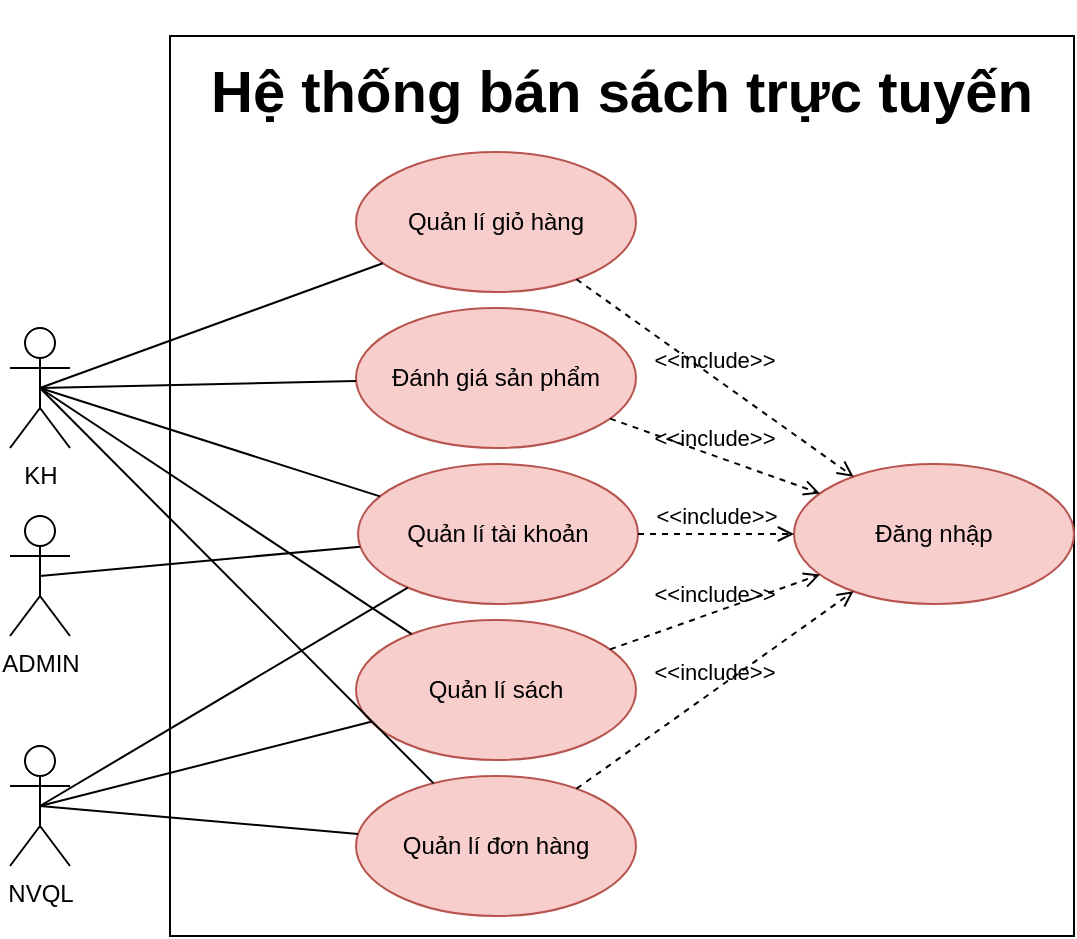 <mxfile version="24.0.5" type="github" pages="9">
  <diagram id="T3AG9Gq-OQvNrAsNlIJI" name="General use-case">
    <mxGraphModel grid="1" page="1" gridSize="10" guides="1" tooltips="1" connect="1" arrows="1" fold="1" pageScale="1" pageWidth="827" pageHeight="1169" math="0" shadow="0">
      <root>
        <mxCell id="0" />
        <mxCell id="1" parent="0" />
        <mxCell id="JvKZOloK4EmOi9SF0FHK-1" value="&lt;p style=&quot;line-height: 120%; font-size: 29px;&quot;&gt;Hệ thống bán sách trực tuyến&lt;/p&gt;" style="shape=rect;html=1;verticalAlign=top;fontStyle=1;whiteSpace=wrap;align=center;spacingTop=-25;" parent="1" vertex="1">
          <mxGeometry x="250" y="200" width="452" height="450" as="geometry" />
        </mxCell>
        <mxCell id="JvKZOloK4EmOi9SF0FHK-2" value="KH" style="shape=umlActor;html=1;verticalLabelPosition=bottom;verticalAlign=top;align=center;" parent="1" vertex="1">
          <mxGeometry x="170" y="346" width="30" height="60" as="geometry" />
        </mxCell>
        <mxCell id="JvKZOloK4EmOi9SF0FHK-5" value="Quản lí tài khoản" style="ellipse;whiteSpace=wrap;html=1;fillColor=#f8cecc;strokeColor=#b85450;" parent="1" vertex="1">
          <mxGeometry x="344" y="414" width="140" height="70" as="geometry" />
        </mxCell>
        <mxCell id="JvKZOloK4EmOi9SF0FHK-14" value="" style="edgeStyle=none;html=1;endArrow=none;verticalAlign=bottom;rounded=0;exitX=0.5;exitY=0.5;exitDx=0;exitDy=0;exitPerimeter=0;" parent="1" source="JvKZOloK4EmOi9SF0FHK-2" target="JvKZOloK4EmOi9SF0FHK-5" edge="1">
          <mxGeometry width="160" relative="1" as="geometry">
            <mxPoint x="-113" y="260" as="sourcePoint" />
            <mxPoint x="182" y="205" as="targetPoint" />
          </mxGeometry>
        </mxCell>
        <mxCell id="JvKZOloK4EmOi9SF0FHK-19" value="Quản lí giỏ hàng" style="ellipse;whiteSpace=wrap;html=1;fillColor=#f8cecc;strokeColor=#b85450;" parent="1" vertex="1">
          <mxGeometry x="343" y="258" width="140" height="70" as="geometry" />
        </mxCell>
        <mxCell id="JvKZOloK4EmOi9SF0FHK-23" value="" style="edgeStyle=none;html=1;endArrow=none;verticalAlign=bottom;rounded=0;exitX=0.5;exitY=0.5;exitDx=0;exitDy=0;exitPerimeter=0;" parent="1" source="JvKZOloK4EmOi9SF0FHK-2" target="JvKZOloK4EmOi9SF0FHK-19" edge="1">
          <mxGeometry width="160" relative="1" as="geometry">
            <mxPoint x="222" y="530" as="sourcePoint" />
            <mxPoint x="382" y="530" as="targetPoint" />
          </mxGeometry>
        </mxCell>
        <mxCell id="JvKZOloK4EmOi9SF0FHK-25" value="NVQL" style="shape=umlActor;html=1;verticalLabelPosition=bottom;verticalAlign=top;align=center;" parent="1" vertex="1">
          <mxGeometry x="170" y="555" width="30" height="60" as="geometry" />
        </mxCell>
        <mxCell id="JvKZOloK4EmOi9SF0FHK-28" value="Quản lí sách" style="ellipse;whiteSpace=wrap;html=1;fillColor=#f8cecc;strokeColor=#b85450;" parent="1" vertex="1">
          <mxGeometry x="343" y="492" width="140" height="70" as="geometry" />
        </mxCell>
        <mxCell id="JvKZOloK4EmOi9SF0FHK-29" value="Quản lí đơn hàng" style="ellipse;whiteSpace=wrap;html=1;fillColor=#f8cecc;strokeColor=#b85450;" parent="1" vertex="1">
          <mxGeometry x="343" y="570" width="140" height="70" as="geometry" />
        </mxCell>
        <mxCell id="JvKZOloK4EmOi9SF0FHK-30" value="" style="edgeStyle=none;html=1;endArrow=none;verticalAlign=bottom;rounded=0;entryX=0.5;entryY=0.5;entryDx=0;entryDy=0;entryPerimeter=0;" parent="1" source="JvKZOloK4EmOi9SF0FHK-5" target="JvKZOloK4EmOi9SF0FHK-25" edge="1">
          <mxGeometry width="160" relative="1" as="geometry">
            <mxPoint x="482" y="360" as="sourcePoint" />
            <mxPoint x="642" y="360" as="targetPoint" />
          </mxGeometry>
        </mxCell>
        <mxCell id="JvKZOloK4EmOi9SF0FHK-63" value="" style="edgeStyle=none;html=1;endArrow=none;verticalAlign=bottom;rounded=0;entryX=0.5;entryY=0.5;entryDx=0;entryDy=0;entryPerimeter=0;" parent="1" source="JvKZOloK4EmOi9SF0FHK-28" target="JvKZOloK4EmOi9SF0FHK-25" edge="1">
          <mxGeometry width="160" relative="1" as="geometry">
            <mxPoint x="702" y="375" as="sourcePoint" />
            <mxPoint x="1027" y="490" as="targetPoint" />
          </mxGeometry>
        </mxCell>
        <mxCell id="JvKZOloK4EmOi9SF0FHK-64" value="" style="edgeStyle=none;html=1;endArrow=none;verticalAlign=bottom;rounded=0;entryX=0.5;entryY=0.5;entryDx=0;entryDy=0;entryPerimeter=0;" parent="1" source="JvKZOloK4EmOi9SF0FHK-29" target="JvKZOloK4EmOi9SF0FHK-25" edge="1">
          <mxGeometry width="160" relative="1" as="geometry">
            <mxPoint x="642" y="565" as="sourcePoint" />
            <mxPoint x="1027" y="490" as="targetPoint" />
          </mxGeometry>
        </mxCell>
        <mxCell id="JvKZOloK4EmOi9SF0FHK-76" value="ADMIN" style="shape=umlActor;html=1;verticalLabelPosition=bottom;verticalAlign=top;align=center;" parent="1" vertex="1">
          <mxGeometry x="170" y="440" width="30" height="60" as="geometry" />
        </mxCell>
        <mxCell id="sQnbWENPOJhFLqvuRIrK-1" value="" style="edgeStyle=none;html=1;endArrow=none;verticalAlign=bottom;rounded=0;exitX=0.5;exitY=0.5;exitDx=0;exitDy=0;exitPerimeter=0;" parent="1" source="JvKZOloK4EmOi9SF0FHK-76" target="JvKZOloK4EmOi9SF0FHK-5" edge="1">
          <mxGeometry width="160" relative="1" as="geometry">
            <mxPoint x="77" y="313" as="sourcePoint" />
            <mxPoint x="362" y="386" as="targetPoint" />
          </mxGeometry>
        </mxCell>
        <mxCell id="33EpsyFU4kMMq8XoWok7-3" value="Đánh giá sản phẩm" style="ellipse;whiteSpace=wrap;html=1;fillColor=#f8cecc;strokeColor=#b85450;" parent="1" vertex="1">
          <mxGeometry x="343" y="336" width="140" height="70" as="geometry" />
        </mxCell>
        <mxCell id="33EpsyFU4kMMq8XoWok7-4" value="" style="edgeStyle=none;html=1;endArrow=none;verticalAlign=bottom;rounded=0;exitX=0.5;exitY=0.5;exitDx=0;exitDy=0;exitPerimeter=0;" parent="1" source="JvKZOloK4EmOi9SF0FHK-2" target="33EpsyFU4kMMq8XoWok7-3" edge="1">
          <mxGeometry width="160" relative="1" as="geometry">
            <mxPoint x="350" y="280" as="sourcePoint" />
            <mxPoint x="510" y="280" as="targetPoint" />
          </mxGeometry>
        </mxCell>
        <mxCell id="uUzngN6-mIr60kKa0Cbr-4" value="" style="edgeStyle=none;html=1;endArrow=none;verticalAlign=bottom;rounded=0;exitX=0.5;exitY=0.5;exitDx=0;exitDy=0;exitPerimeter=0;" edge="1" parent="1" source="JvKZOloK4EmOi9SF0FHK-2" target="JvKZOloK4EmOi9SF0FHK-28">
          <mxGeometry width="160" relative="1" as="geometry">
            <mxPoint x="200" y="480" as="sourcePoint" />
            <mxPoint x="360" y="480" as="targetPoint" />
          </mxGeometry>
        </mxCell>
        <mxCell id="uUzngN6-mIr60kKa0Cbr-5" value="" style="edgeStyle=none;html=1;endArrow=none;verticalAlign=bottom;rounded=0;exitX=0.5;exitY=0.5;exitDx=0;exitDy=0;exitPerimeter=0;" edge="1" parent="1" source="JvKZOloK4EmOi9SF0FHK-2" target="JvKZOloK4EmOi9SF0FHK-29">
          <mxGeometry width="160" relative="1" as="geometry">
            <mxPoint x="200" y="480" as="sourcePoint" />
            <mxPoint x="360" y="480" as="targetPoint" />
          </mxGeometry>
        </mxCell>
        <mxCell id="X1h5e-NKbhy5t0GfAFSq-2" value="Đăng nhập" style="ellipse;whiteSpace=wrap;html=1;fillColor=#f8cecc;strokeColor=#b85450;" vertex="1" parent="1">
          <mxGeometry x="562" y="414" width="140" height="70" as="geometry" />
        </mxCell>
        <mxCell id="X1h5e-NKbhy5t0GfAFSq-3" value="&amp;lt;&amp;lt;include&amp;gt;&amp;gt;" style="edgeStyle=none;html=1;endArrow=open;verticalAlign=bottom;dashed=1;labelBackgroundColor=none;rounded=0;" edge="1" parent="1" source="JvKZOloK4EmOi9SF0FHK-5" target="X1h5e-NKbhy5t0GfAFSq-2">
          <mxGeometry width="160" relative="1" as="geometry">
            <mxPoint x="200" y="570" as="sourcePoint" />
            <mxPoint x="360" y="570" as="targetPoint" />
          </mxGeometry>
        </mxCell>
        <mxCell id="X1h5e-NKbhy5t0GfAFSq-4" value="&amp;lt;&amp;lt;include&amp;gt;&amp;gt;" style="edgeStyle=none;html=1;endArrow=open;verticalAlign=bottom;dashed=1;labelBackgroundColor=none;rounded=0;" edge="1" parent="1" source="JvKZOloK4EmOi9SF0FHK-28" target="X1h5e-NKbhy5t0GfAFSq-2">
          <mxGeometry width="160" relative="1" as="geometry">
            <mxPoint x="457" y="490" as="sourcePoint" />
            <mxPoint x="557" y="584" as="targetPoint" />
          </mxGeometry>
        </mxCell>
        <mxCell id="X1h5e-NKbhy5t0GfAFSq-5" value="&amp;lt;&amp;lt;include&amp;gt;&amp;gt;" style="edgeStyle=none;html=1;endArrow=open;verticalAlign=bottom;dashed=1;labelBackgroundColor=none;rounded=0;" edge="1" parent="1" source="JvKZOloK4EmOi9SF0FHK-29" target="X1h5e-NKbhy5t0GfAFSq-2">
          <mxGeometry width="160" relative="1" as="geometry">
            <mxPoint x="475" y="561" as="sourcePoint" />
            <mxPoint x="539" y="591" as="targetPoint" />
          </mxGeometry>
        </mxCell>
        <mxCell id="X1h5e-NKbhy5t0GfAFSq-6" value="&amp;lt;&amp;lt;include&amp;gt;&amp;gt;" style="edgeStyle=none;html=1;endArrow=open;verticalAlign=bottom;dashed=1;labelBackgroundColor=none;rounded=0;" edge="1" parent="1" source="33EpsyFU4kMMq8XoWok7-3" target="X1h5e-NKbhy5t0GfAFSq-2">
          <mxGeometry width="160" relative="1" as="geometry">
            <mxPoint x="493" y="615" as="sourcePoint" />
            <mxPoint x="520" y="615" as="targetPoint" />
          </mxGeometry>
        </mxCell>
        <mxCell id="X1h5e-NKbhy5t0GfAFSq-7" value="&amp;lt;&amp;lt;include&amp;gt;&amp;gt;" style="edgeStyle=none;html=1;endArrow=open;verticalAlign=bottom;dashed=1;labelBackgroundColor=none;rounded=0;" edge="1" parent="1" source="JvKZOloK4EmOi9SF0FHK-19" target="X1h5e-NKbhy5t0GfAFSq-2">
          <mxGeometry width="160" relative="1" as="geometry">
            <mxPoint x="446" y="414" as="sourcePoint" />
            <mxPoint x="567" y="582" as="targetPoint" />
          </mxGeometry>
        </mxCell>
      </root>
    </mxGraphModel>
  </diagram>
  <diagram id="E4f3UYhAJX9ZAdOuJxpk" name="1.PR Đăng nhập">
    <mxGraphModel dx="954" dy="468" grid="1" gridSize="10" guides="1" tooltips="1" connect="1" arrows="1" fold="1" page="1" pageScale="1" pageWidth="827" pageHeight="1169" math="0" shadow="0">
      <root>
        <mxCell id="0" />
        <mxCell id="1" parent="0" />
        <mxCell id="seLtyUb52pO5nQqdReKk-1" value="&lt;p style=&quot;line-height: 120%; font-size: 29px;&quot;&gt;Đăng nhập&lt;/p&gt;" style="shape=rect;html=1;verticalAlign=top;fontStyle=1;whiteSpace=wrap;align=center;" parent="1" vertex="1">
          <mxGeometry x="250" y="50" width="510" height="340" as="geometry" />
        </mxCell>
        <mxCell id="seLtyUb52pO5nQqdReKk-2" value="KH" style="shape=umlActor;html=1;verticalLabelPosition=bottom;verticalAlign=top;align=center;" parent="1" vertex="1">
          <mxGeometry x="130" y="136" width="30" height="60" as="geometry" />
        </mxCell>
        <mxCell id="seLtyUb52pO5nQqdReKk-3" value="NVQL" style="shape=umlActor;html=1;verticalLabelPosition=bottom;verticalAlign=top;align=center;" parent="1" vertex="1">
          <mxGeometry x="130" y="220" width="30" height="50" as="geometry" />
        </mxCell>
        <mxCell id="seLtyUb52pO5nQqdReKk-5" value="ADMIN" style="shape=umlActor;html=1;verticalLabelPosition=bottom;verticalAlign=top;align=center;" parent="1" vertex="1">
          <mxGeometry x="130" y="300" width="30" height="60" as="geometry" />
        </mxCell>
        <mxCell id="seLtyUb52pO5nQqdReKk-15" value="Reset mật khẩu" style="ellipse;whiteSpace=wrap;html=1;" parent="1" vertex="1">
          <mxGeometry x="590" y="230" width="140" height="70" as="geometry" />
        </mxCell>
        <mxCell id="seLtyUb52pO5nQqdReKk-20" value="" style="edgeStyle=none;html=1;endArrow=none;verticalAlign=bottom;rounded=0;exitX=0.5;exitY=0.5;exitDx=0;exitDy=0;exitPerimeter=0;" parent="1" source="seLtyUb52pO5nQqdReKk-2" target="_ryHOnnW2LSXZOuKVRgd-2" edge="1">
          <mxGeometry width="160" relative="1" as="geometry">
            <mxPoint x="330" y="260" as="sourcePoint" />
            <mxPoint x="280" y="218.63" as="targetPoint" />
          </mxGeometry>
        </mxCell>
        <mxCell id="seLtyUb52pO5nQqdReKk-21" value="" style="edgeStyle=none;html=1;endArrow=none;verticalAlign=bottom;rounded=0;exitX=0.5;exitY=0.5;exitDx=0;exitDy=0;exitPerimeter=0;" parent="1" source="seLtyUb52pO5nQqdReKk-3" target="_ryHOnnW2LSXZOuKVRgd-2" edge="1">
          <mxGeometry width="160" relative="1" as="geometry">
            <mxPoint x="100" y="166" as="sourcePoint" />
            <mxPoint x="280" y="246.481" as="targetPoint" />
          </mxGeometry>
        </mxCell>
        <mxCell id="seLtyUb52pO5nQqdReKk-22" value="" style="edgeStyle=none;html=1;endArrow=none;verticalAlign=bottom;rounded=0;exitX=0.5;exitY=0.5;exitDx=0;exitDy=0;exitPerimeter=0;" parent="1" source="seLtyUb52pO5nQqdReKk-5" target="_ryHOnnW2LSXZOuKVRgd-2" edge="1">
          <mxGeometry width="160" relative="1" as="geometry">
            <mxPoint x="100" y="260" as="sourcePoint" />
            <mxPoint x="280" y="273.148" as="targetPoint" />
          </mxGeometry>
        </mxCell>
        <mxCell id="_ryHOnnW2LSXZOuKVRgd-2" value="Đăng nhập" style="ellipse;whiteSpace=wrap;html=1;fillColor=#f8cecc;strokeColor=#b85450;" parent="1" vertex="1">
          <mxGeometry x="274" y="230" width="140" height="70" as="geometry" />
        </mxCell>
        <mxCell id="_ryHOnnW2LSXZOuKVRgd-3" value="Condition: {Người dùng quên mật khẩu}&#xa;extension point: Quên mật khẩu" style="shape=note;size=15;spacingLeft=5;align=left;whiteSpace=wrap;" parent="1" vertex="1">
          <mxGeometry x="500" y="146" width="240" height="40" as="geometry" />
        </mxCell>
        <mxCell id="_ryHOnnW2LSXZOuKVRgd-4" value="&amp;lt;&amp;lt;extend&amp;gt;&amp;gt;" style="align=right;html=1;verticalAlign=bottom;rounded=0;labelBackgroundColor=none;endArrow=open;endSize=12;dashed=1;" parent="1" source="seLtyUb52pO5nQqdReKk-15" target="_ryHOnnW2LSXZOuKVRgd-2" edge="1">
          <mxGeometry relative="1" as="geometry">
            <mxPoint x="290" y="300" as="targetPoint" />
            <mxPoint x="450" y="300" as="sourcePoint" />
          </mxGeometry>
        </mxCell>
        <mxCell id="_ryHOnnW2LSXZOuKVRgd-5" value="" style="edgeStyle=none;html=1;endArrow=none;rounded=0;labelBackgroundColor=none;dashed=1;" parent="1" source="_ryHOnnW2LSXZOuKVRgd-3" edge="1">
          <mxGeometry relative="1" as="geometry">
            <mxPoint x="542" y="263" as="targetPoint" />
          </mxGeometry>
        </mxCell>
      </root>
    </mxGraphModel>
  </diagram>
  <diagram id="h14ySMBIpZ8P7FUBDOcr" name="2.PR Quản lý giỏ hàng">
    <mxGraphModel grid="1" page="1" gridSize="10" guides="1" tooltips="1" connect="1" arrows="1" fold="1" pageScale="1" pageWidth="827" pageHeight="1169" math="0" shadow="0">
      <root>
        <mxCell id="0" />
        <mxCell id="1" parent="0" />
        <mxCell id="S4_g3_fuYbVfLB-i2p0f-1" value="&lt;p style=&quot;line-height: 120%; font-size: 29px;&quot;&gt;Quản lí giỏ hàng&lt;/p&gt;" style="shape=rect;html=1;verticalAlign=top;fontStyle=1;whiteSpace=wrap;align=center;spacingTop=-28;" parent="1" vertex="1">
          <mxGeometry x="260" y="730" width="476" height="370" as="geometry" />
        </mxCell>
        <mxCell id="S4_g3_fuYbVfLB-i2p0f-2" value="KH" style="shape=umlActor;html=1;verticalLabelPosition=bottom;verticalAlign=top;align=center;" parent="1" vertex="1">
          <mxGeometry x="160" y="900" width="30" height="60" as="geometry" />
        </mxCell>
        <mxCell id="TEpoZ4H86gnOeeVFCiMP-1" value="Xem giỏ hàng" style="ellipse;whiteSpace=wrap;html=1;" parent="1" vertex="1">
          <mxGeometry x="350" y="895" width="140" height="70" as="geometry" />
        </mxCell>
        <mxCell id="TEpoZ4H86gnOeeVFCiMP-3" value="Đặt mua" style="ellipse;whiteSpace=wrap;html=1;" parent="1" vertex="1">
          <mxGeometry x="350" y="1020" width="140" height="70" as="geometry" />
        </mxCell>
        <mxCell id="TEpoZ4H86gnOeeVFCiMP-4" value="&amp;lt;&amp;lt;extend&amp;gt;&amp;gt;" style="edgeStyle=none;html=1;startArrow=open;endArrow=none;startSize=12;verticalAlign=bottom;dashed=1;labelBackgroundColor=none;rounded=0;" parent="1" source="TEpoZ4H86gnOeeVFCiMP-1" target="TEpoZ4H86gnOeeVFCiMP-3" edge="1">
          <mxGeometry width="160" relative="1" as="geometry">
            <mxPoint x="169" y="930" as="sourcePoint" />
            <mxPoint x="329" y="930" as="targetPoint" />
          </mxGeometry>
        </mxCell>
        <mxCell id="BNyHGiPJPNR4dE3FvTIm-1" value="Xóa/ Thêm sách vào giỏ hàng" style="ellipse;whiteSpace=wrap;html=1;" parent="1" vertex="1">
          <mxGeometry x="350" y="800" width="140" height="70" as="geometry" />
        </mxCell>
        <mxCell id="BNyHGiPJPNR4dE3FvTIm-3" value="" style="edgeStyle=none;html=1;endArrow=none;verticalAlign=bottom;rounded=0;exitX=0.5;exitY=0.5;exitDx=0;exitDy=0;exitPerimeter=0;" parent="1" source="S4_g3_fuYbVfLB-i2p0f-2" target="TEpoZ4H86gnOeeVFCiMP-1" edge="1">
          <mxGeometry width="160" relative="1" as="geometry">
            <mxPoint x="190" y="730" as="sourcePoint" />
            <mxPoint x="110" y="860" as="targetPoint" />
          </mxGeometry>
        </mxCell>
        <mxCell id="jRnhGWe1ZtIxX1iVrn2p-1" value="" style="edgeStyle=none;html=1;endArrow=none;verticalAlign=bottom;rounded=0;exitX=0.5;exitY=0.5;exitDx=0;exitDy=0;exitPerimeter=0;" edge="1" parent="1" source="S4_g3_fuYbVfLB-i2p0f-2" target="BNyHGiPJPNR4dE3FvTIm-1">
          <mxGeometry width="160" relative="1" as="geometry">
            <mxPoint x="330" y="820" as="sourcePoint" />
            <mxPoint x="430" y="840" as="targetPoint" />
          </mxGeometry>
        </mxCell>
      </root>
    </mxGraphModel>
  </diagram>
  <diagram id="nya3glI3eG39C7vfRIj3" name="3.Quản lí tài khoản">
    <mxGraphModel grid="1" page="1" gridSize="10" guides="1" tooltips="1" connect="1" arrows="1" fold="1" pageScale="1" pageWidth="827" pageHeight="1169" math="0" shadow="0">
      <root>
        <mxCell id="0" />
        <mxCell id="1" parent="0" />
        <mxCell id="Z1TTJWBlDeIg8dNZD0U3-1" value="&lt;p style=&quot;line-height: 120%; font-size: 29px;&quot;&gt;Quản lí tài khoản&lt;/p&gt;" style="shape=rect;html=1;verticalAlign=top;fontStyle=1;whiteSpace=wrap;align=center;spacingTop=-20;" parent="1" vertex="1">
          <mxGeometry x="160" y="49" width="430" height="580" as="geometry" />
        </mxCell>
        <mxCell id="Z1TTJWBlDeIg8dNZD0U3-2" value="KH" style="shape=umlActor;html=1;verticalLabelPosition=bottom;verticalAlign=top;align=center;" parent="1" vertex="1">
          <mxGeometry x="85" y="115" width="30" height="60" as="geometry" />
        </mxCell>
        <mxCell id="Z1TTJWBlDeIg8dNZD0U3-5" value="Cập nhật thông tin cá nhân" style="ellipse;whiteSpace=wrap;html=1;" parent="1" vertex="1">
          <mxGeometry x="304" y="282" width="140" height="70" as="geometry" />
        </mxCell>
        <mxCell id="Z1TTJWBlDeIg8dNZD0U3-9" value="NVQL" style="shape=umlActor;html=1;verticalLabelPosition=bottom;verticalAlign=top;align=center;" parent="1" vertex="1">
          <mxGeometry x="630" y="287" width="30" height="60" as="geometry" />
        </mxCell>
        <mxCell id="EpYbXIrP79f_heJija39-1" value="ADMIN" style="shape=umlActor;html=1;verticalLabelPosition=bottom;verticalAlign=top;align=center;" parent="1" vertex="1">
          <mxGeometry x="85" y="373" width="30" height="60" as="geometry" />
        </mxCell>
        <mxCell id="LKhXzZUF2jTmWH8zSPPv-3" value="Thống&lt;br/&gt;kê tài khoản của tất cả user" style="ellipse;whiteSpace=wrap;html=1;" vertex="1" parent="1">
          <mxGeometry x="304" y="454" width="140" height="70" as="geometry" />
        </mxCell>
        <mxCell id="sKqIk2zLnGV0IwQfoTPa-1" value="&lt;span style=&quot;font-size: 14.667px;&quot;&gt;Quản lí tài khoản KH&lt;/span&gt;" style="ellipse;whiteSpace=wrap;html=1;" vertex="1" parent="1">
          <mxGeometry x="304" y="368" width="140" height="70" as="geometry" />
        </mxCell>
        <mxCell id="sKqIk2zLnGV0IwQfoTPa-3" value="" style="edgeStyle=none;html=1;endArrow=none;verticalAlign=bottom;rounded=0;exitX=0.5;exitY=0.5;exitDx=0;exitDy=0;exitPerimeter=0;" edge="1" parent="1" source="Z1TTJWBlDeIg8dNZD0U3-2" target="Z1TTJWBlDeIg8dNZD0U3-4">
          <mxGeometry width="160" relative="1" as="geometry">
            <mxPoint x="-60" y="270" as="sourcePoint" />
            <mxPoint x="100" y="270" as="targetPoint" />
          </mxGeometry>
        </mxCell>
        <mxCell id="sKqIk2zLnGV0IwQfoTPa-4" value="" style="edgeStyle=none;html=1;endArrow=none;verticalAlign=bottom;rounded=0;exitX=0.5;exitY=0.5;exitDx=0;exitDy=0;exitPerimeter=0;" edge="1" parent="1" source="Z1TTJWBlDeIg8dNZD0U3-9" target="Z1TTJWBlDeIg8dNZD0U3-4">
          <mxGeometry width="160" relative="1" as="geometry">
            <mxPoint x="-60" y="270" as="sourcePoint" />
            <mxPoint x="100" y="270" as="targetPoint" />
          </mxGeometry>
        </mxCell>
        <mxCell id="sKqIk2zLnGV0IwQfoTPa-5" value="" style="edgeStyle=none;html=1;endArrow=none;verticalAlign=bottom;rounded=0;exitX=0.5;exitY=0.5;exitDx=0;exitDy=0;exitPerimeter=0;" edge="1" parent="1" source="EpYbXIrP79f_heJija39-1" target="Z1TTJWBlDeIg8dNZD0U3-4">
          <mxGeometry width="160" relative="1" as="geometry">
            <mxPoint x="-60" y="270" as="sourcePoint" />
            <mxPoint x="100" y="270" as="targetPoint" />
          </mxGeometry>
        </mxCell>
        <mxCell id="sKqIk2zLnGV0IwQfoTPa-6" value="" style="edgeStyle=none;html=1;endArrow=none;verticalAlign=bottom;rounded=0;exitX=0.5;exitY=0.5;exitDx=0;exitDy=0;exitPerimeter=0;" edge="1" parent="1" source="Z1TTJWBlDeIg8dNZD0U3-9" target="Z1TTJWBlDeIg8dNZD0U3-5">
          <mxGeometry width="160" relative="1" as="geometry">
            <mxPoint x="-60" y="270" as="sourcePoint" />
            <mxPoint x="100" y="270" as="targetPoint" />
          </mxGeometry>
        </mxCell>
        <mxCell id="sKqIk2zLnGV0IwQfoTPa-7" value="" style="edgeStyle=none;html=1;endArrow=none;verticalAlign=bottom;rounded=0;exitX=0.5;exitY=0.5;exitDx=0;exitDy=0;exitPerimeter=0;" edge="1" parent="1" source="EpYbXIrP79f_heJija39-1" target="Z1TTJWBlDeIg8dNZD0U3-5">
          <mxGeometry width="160" relative="1" as="geometry">
            <mxPoint x="-60" y="270" as="sourcePoint" />
            <mxPoint x="100" y="270" as="targetPoint" />
          </mxGeometry>
        </mxCell>
        <mxCell id="sKqIk2zLnGV0IwQfoTPa-8" value="" style="edgeStyle=none;html=1;endArrow=none;verticalAlign=bottom;rounded=0;exitX=0.5;exitY=0.5;exitDx=0;exitDy=0;exitPerimeter=0;" edge="1" parent="1" source="Z1TTJWBlDeIg8dNZD0U3-2" target="Z1TTJWBlDeIg8dNZD0U3-5">
          <mxGeometry width="160" relative="1" as="geometry">
            <mxPoint x="-170" y="210" as="sourcePoint" />
            <mxPoint x="21" y="192" as="targetPoint" />
          </mxGeometry>
        </mxCell>
        <mxCell id="sKqIk2zLnGV0IwQfoTPa-9" value="" style="edgeStyle=none;html=1;endArrow=none;verticalAlign=bottom;rounded=0;exitX=0.5;exitY=0.5;exitDx=0;exitDy=0;exitPerimeter=0;" edge="1" parent="1" source="Z1TTJWBlDeIg8dNZD0U3-9" target="sKqIk2zLnGV0IwQfoTPa-1">
          <mxGeometry width="160" relative="1" as="geometry">
            <mxPoint x="-60" y="270" as="sourcePoint" />
            <mxPoint x="100" y="270" as="targetPoint" />
          </mxGeometry>
        </mxCell>
        <mxCell id="sKqIk2zLnGV0IwQfoTPa-15" value="" style="edgeStyle=none;html=1;endArrow=none;verticalAlign=bottom;rounded=0;exitX=0.5;exitY=0.5;exitDx=0;exitDy=0;exitPerimeter=0;" edge="1" parent="1" source="EpYbXIrP79f_heJija39-1" target="LKhXzZUF2jTmWH8zSPPv-3">
          <mxGeometry width="160" relative="1" as="geometry">
            <mxPoint x="-60" y="470" as="sourcePoint" />
            <mxPoint x="100" y="470" as="targetPoint" />
          </mxGeometry>
        </mxCell>
        <mxCell id="sKqIk2zLnGV0IwQfoTPa-17" value="Đăng kí" style="ellipse;whiteSpace=wrap;html=1;" vertex="1" parent="1">
          <mxGeometry x="304" y="110" width="140" height="70" as="geometry" />
        </mxCell>
        <mxCell id="sKqIk2zLnGV0IwQfoTPa-18" value="" style="edgeStyle=none;html=1;endArrow=none;verticalAlign=bottom;rounded=0;exitX=0.5;exitY=0.5;exitDx=0;exitDy=0;exitPerimeter=0;" edge="1" parent="1" source="Z1TTJWBlDeIg8dNZD0U3-2" target="sKqIk2zLnGV0IwQfoTPa-17">
          <mxGeometry width="160" relative="1" as="geometry">
            <mxPoint x="510" y="470" as="sourcePoint" />
            <mxPoint x="670" y="470" as="targetPoint" />
          </mxGeometry>
        </mxCell>
        <mxCell id="Reb-q3CkU3MzvrNFJ1Ul-1" value="" style="edgeStyle=none;html=1;endArrow=none;verticalAlign=bottom;rounded=0;exitX=0.5;exitY=0.5;exitDx=0;exitDy=0;exitPerimeter=0;" edge="1" parent="1" source="EpYbXIrP79f_heJija39-1" target="Z1TTJWBlDeIg8dNZD0U3-4">
          <mxGeometry width="160" relative="1" as="geometry">
            <mxPoint x="45" y="334" as="sourcePoint" />
            <mxPoint x="300" y="338" as="targetPoint" />
          </mxGeometry>
        </mxCell>
        <mxCell id="Z1TTJWBlDeIg8dNZD0U3-4" value="Đổi mật khẩu" style="ellipse;whiteSpace=wrap;html=1;" parent="1" vertex="1">
          <mxGeometry x="300" y="194" width="140" height="75" as="geometry" />
        </mxCell>
        <mxCell id="Reb-q3CkU3MzvrNFJ1Ul-2" value="Quản lí tài khoản NVQL" style="ellipse;whiteSpace=wrap;html=1;" vertex="1" parent="1">
          <mxGeometry x="304" y="540" width="140" height="70" as="geometry" />
        </mxCell>
        <mxCell id="Reb-q3CkU3MzvrNFJ1Ul-3" value="" style="edgeStyle=none;html=1;endArrow=none;verticalAlign=bottom;rounded=0;exitX=0.5;exitY=0.5;exitDx=0;exitDy=0;exitPerimeter=0;" edge="1" parent="1" source="EpYbXIrP79f_heJija39-1" target="sKqIk2zLnGV0IwQfoTPa-1">
          <mxGeometry width="160" relative="1" as="geometry">
            <mxPoint x="290" y="430" as="sourcePoint" />
            <mxPoint x="450" y="430" as="targetPoint" />
          </mxGeometry>
        </mxCell>
        <mxCell id="Reb-q3CkU3MzvrNFJ1Ul-4" value="" style="edgeStyle=none;html=1;endArrow=none;verticalAlign=bottom;rounded=0;exitX=0.5;exitY=0.5;exitDx=0;exitDy=0;exitPerimeter=0;" edge="1" parent="1" source="EpYbXIrP79f_heJija39-1" target="Reb-q3CkU3MzvrNFJ1Ul-2">
          <mxGeometry width="160" relative="1" as="geometry">
            <mxPoint x="95" y="425" as="sourcePoint" />
            <mxPoint x="318" y="365" as="targetPoint" />
          </mxGeometry>
        </mxCell>
      </root>
    </mxGraphModel>
  </diagram>
  <diagram id="AY6I8Kj49uf0bhYaq7KS" name="3.1. PR Quản lí tài khoản KH">
    <mxGraphModel grid="1" page="1" gridSize="10" guides="1" tooltips="1" connect="1" arrows="1" fold="1" pageScale="1" pageWidth="827" pageHeight="1169" math="0" shadow="0">
      <root>
        <mxCell id="0" />
        <mxCell id="1" parent="0" />
        <mxCell id="XzCzW_XnARcQtixC-6CX-1" value="&lt;p style=&quot;line-height: 120%; font-size: 29px;&quot;&gt;Quản lí tài khoản KH&lt;/p&gt;" style="shape=rect;html=1;verticalAlign=top;fontStyle=1;whiteSpace=wrap;align=center;spacingTop=-20;" vertex="1" parent="1">
          <mxGeometry x="150" y="40" width="440" height="510" as="geometry" />
        </mxCell>
        <mxCell id="XzCzW_XnARcQtixC-6CX-2" value="NVQL" style="shape=umlActor;html=1;verticalLabelPosition=bottom;verticalAlign=top;align=center;" vertex="1" parent="1">
          <mxGeometry x="630" y="265" width="30" height="60" as="geometry" />
        </mxCell>
        <mxCell id="XzCzW_XnARcQtixC-6CX-3" value="ADMIN" style="shape=umlActor;html=1;verticalLabelPosition=bottom;verticalAlign=top;align=center;" vertex="1" parent="1">
          <mxGeometry x="90" y="125" width="30" height="60" as="geometry" />
        </mxCell>
        <mxCell id="GrJGqPXgEY_-yg1kpQWa-1" value="Xóa&lt;br/&gt;tài khoản KH" style="ellipse;whiteSpace=wrap;html=1;" vertex="1" parent="1">
          <mxGeometry x="300" y="120" width="140" height="70" as="geometry" />
        </mxCell>
        <mxCell id="GrJGqPXgEY_-yg1kpQWa-2" value="Khóa&lt;br/&gt;tài khoản KH boom hàng nhiều" style="ellipse;whiteSpace=wrap;html=1;" vertex="1" parent="1">
          <mxGeometry x="300" y="400" width="140" height="70" as="geometry" />
        </mxCell>
        <mxCell id="GrJGqPXgEY_-yg1kpQWa-3" value="Tra cứu thông tin tài khoản khách hàng" style="ellipse;whiteSpace=wrap;html=1;" vertex="1" parent="1">
          <mxGeometry x="300" y="260" width="140" height="70" as="geometry" />
        </mxCell>
        <mxCell id="BBwhE2RtdvDeLFsvTJVR-1" value="" style="edgeStyle=none;html=1;endArrow=none;verticalAlign=bottom;rounded=0;exitX=0.5;exitY=0.5;exitDx=0;exitDy=0;exitPerimeter=0;" edge="1" parent="1" source="XzCzW_XnARcQtixC-6CX-3" target="GrJGqPXgEY_-yg1kpQWa-3">
          <mxGeometry width="160" relative="1" as="geometry">
            <mxPoint x="330" y="310" as="sourcePoint" />
            <mxPoint x="490" y="310" as="targetPoint" />
          </mxGeometry>
        </mxCell>
        <mxCell id="BBwhE2RtdvDeLFsvTJVR-2" value="" style="edgeStyle=none;html=1;endArrow=none;verticalAlign=bottom;rounded=0;entryX=0.5;entryY=0.5;entryDx=0;entryDy=0;entryPerimeter=0;" edge="1" parent="1" source="GrJGqPXgEY_-yg1kpQWa-3" target="XzCzW_XnARcQtixC-6CX-2">
          <mxGeometry width="160" relative="1" as="geometry">
            <mxPoint x="440" y="340" as="sourcePoint" />
            <mxPoint x="390" y="348" as="targetPoint" />
          </mxGeometry>
        </mxCell>
        <mxCell id="BBwhE2RtdvDeLFsvTJVR-3" value="" style="edgeStyle=none;html=1;endArrow=none;verticalAlign=bottom;rounded=0;exitX=0.5;exitY=0.5;exitDx=0;exitDy=0;exitPerimeter=0;" edge="1" parent="1" source="XzCzW_XnARcQtixC-6CX-3" target="GrJGqPXgEY_-yg1kpQWa-1">
          <mxGeometry width="160" relative="1" as="geometry">
            <mxPoint x="330" y="310" as="sourcePoint" />
            <mxPoint x="490" y="310" as="targetPoint" />
          </mxGeometry>
        </mxCell>
        <mxCell id="BBwhE2RtdvDeLFsvTJVR-4" value="" style="edgeStyle=none;html=1;endArrow=none;verticalAlign=bottom;rounded=0;exitX=0.5;exitY=0.5;exitDx=0;exitDy=0;exitPerimeter=0;" edge="1" parent="1" source="XzCzW_XnARcQtixC-6CX-3" target="GrJGqPXgEY_-yg1kpQWa-2">
          <mxGeometry width="160" relative="1" as="geometry">
            <mxPoint x="330" y="310" as="sourcePoint" />
            <mxPoint x="490" y="310" as="targetPoint" />
          </mxGeometry>
        </mxCell>
        <mxCell id="BBwhE2RtdvDeLFsvTJVR-8" value="&amp;lt;&amp;lt;extend&amp;gt;&amp;gt;" style="edgeStyle=none;html=1;startArrow=open;endArrow=none;startSize=12;verticalAlign=bottom;dashed=1;labelBackgroundColor=none;rounded=0;" edge="1" parent="1" source="GrJGqPXgEY_-yg1kpQWa-1" target="GrJGqPXgEY_-yg1kpQWa-3">
          <mxGeometry width="160" relative="1" as="geometry">
            <mxPoint x="330" y="310" as="sourcePoint" />
            <mxPoint x="490" y="310" as="targetPoint" />
          </mxGeometry>
        </mxCell>
        <mxCell id="BBwhE2RtdvDeLFsvTJVR-9" value="&amp;lt;&amp;lt;extend&amp;gt;&amp;gt;" style="edgeStyle=none;html=1;startArrow=open;endArrow=none;startSize=12;verticalAlign=bottom;dashed=1;labelBackgroundColor=none;rounded=0;" edge="1" parent="1" source="GrJGqPXgEY_-yg1kpQWa-2" target="GrJGqPXgEY_-yg1kpQWa-3">
          <mxGeometry width="160" relative="1" as="geometry">
            <mxPoint x="363" y="283" as="sourcePoint" />
            <mxPoint x="417" y="317" as="targetPoint" />
          </mxGeometry>
        </mxCell>
      </root>
    </mxGraphModel>
  </diagram>
  <diagram name="3.2. Quản lí tài khoản NVQL" id="QGAc6d0LXIBhIgBXnOmq">
    <mxGraphModel grid="1" page="1" gridSize="10" guides="1" tooltips="1" connect="1" arrows="1" fold="1" pageScale="1" pageWidth="827" pageHeight="1169" math="0" shadow="0">
      <root>
        <mxCell id="kKbpVROnD0z5z-v4G7TG-0" />
        <mxCell id="kKbpVROnD0z5z-v4G7TG-1" parent="kKbpVROnD0z5z-v4G7TG-0" />
        <mxCell id="kKbpVROnD0z5z-v4G7TG-2" value="&lt;p style=&quot;line-height: 120%; font-size: 29px;&quot;&gt;Quản lí tài khoản NVQL&lt;/p&gt;" style="shape=rect;html=1;verticalAlign=top;fontStyle=1;whiteSpace=wrap;align=center;spacingTop=-20;" vertex="1" parent="kKbpVROnD0z5z-v4G7TG-1">
          <mxGeometry x="150" y="60" width="440" height="430" as="geometry" />
        </mxCell>
        <mxCell id="kKbpVROnD0z5z-v4G7TG-4" value="ADMIN" style="shape=umlActor;html=1;verticalLabelPosition=bottom;verticalAlign=top;align=center;" vertex="1" parent="kKbpVROnD0z5z-v4G7TG-1">
          <mxGeometry x="100" y="145" width="30" height="60" as="geometry" />
        </mxCell>
        <mxCell id="kKbpVROnD0z5z-v4G7TG-5" value="Xóa&lt;br&gt;tài khoản NVQL" style="ellipse;whiteSpace=wrap;html=1;" vertex="1" parent="kKbpVROnD0z5z-v4G7TG-1">
          <mxGeometry x="300" y="400" width="140" height="70" as="geometry" />
        </mxCell>
        <mxCell id="kKbpVROnD0z5z-v4G7TG-7" value="Tra cứu thông tin tài khoản NVQL" style="ellipse;whiteSpace=wrap;html=1;" vertex="1" parent="kKbpVROnD0z5z-v4G7TG-1">
          <mxGeometry x="300" y="270" width="140" height="70" as="geometry" />
        </mxCell>
        <mxCell id="kKbpVROnD0z5z-v4G7TG-8" value="" style="edgeStyle=none;html=1;endArrow=none;verticalAlign=bottom;rounded=0;exitX=0.5;exitY=0.5;exitDx=0;exitDy=0;exitPerimeter=0;" edge="1" parent="kKbpVROnD0z5z-v4G7TG-1" source="kKbpVROnD0z5z-v4G7TG-4" target="kKbpVROnD0z5z-v4G7TG-7">
          <mxGeometry width="160" relative="1" as="geometry">
            <mxPoint x="330" y="310" as="sourcePoint" />
            <mxPoint x="490" y="310" as="targetPoint" />
          </mxGeometry>
        </mxCell>
        <mxCell id="kKbpVROnD0z5z-v4G7TG-10" value="" style="edgeStyle=none;html=1;endArrow=none;verticalAlign=bottom;rounded=0;exitX=0.5;exitY=0.5;exitDx=0;exitDy=0;exitPerimeter=0;" edge="1" parent="kKbpVROnD0z5z-v4G7TG-1" source="kKbpVROnD0z5z-v4G7TG-4" target="kKbpVROnD0z5z-v4G7TG-5">
          <mxGeometry width="160" relative="1" as="geometry">
            <mxPoint x="330" y="310" as="sourcePoint" />
            <mxPoint x="490" y="310" as="targetPoint" />
          </mxGeometry>
        </mxCell>
        <mxCell id="kKbpVROnD0z5z-v4G7TG-12" value="&amp;lt;&amp;lt;extend&amp;gt;&amp;gt;" style="edgeStyle=none;html=1;startArrow=open;endArrow=none;startSize=12;verticalAlign=bottom;dashed=1;labelBackgroundColor=none;rounded=0;" edge="1" parent="kKbpVROnD0z5z-v4G7TG-1" source="kKbpVROnD0z5z-v4G7TG-5" target="kKbpVROnD0z5z-v4G7TG-7">
          <mxGeometry width="160" relative="1" as="geometry">
            <mxPoint x="330" y="310" as="sourcePoint" />
            <mxPoint x="490" y="310" as="targetPoint" />
          </mxGeometry>
        </mxCell>
        <mxCell id="guXMqHkssnlu3kyshhqn-0" value="Tạo&lt;br&gt;tài khoản NVQL" style="ellipse;whiteSpace=wrap;html=1;" vertex="1" parent="kKbpVROnD0z5z-v4G7TG-1">
          <mxGeometry x="300" y="140" width="140" height="70" as="geometry" />
        </mxCell>
        <mxCell id="guXMqHkssnlu3kyshhqn-1" value="" style="edgeStyle=none;html=1;endArrow=none;verticalAlign=bottom;rounded=0;exitX=0.5;exitY=0.5;exitDx=0;exitDy=0;exitPerimeter=0;" edge="1" parent="kKbpVROnD0z5z-v4G7TG-1" source="kKbpVROnD0z5z-v4G7TG-4" target="guXMqHkssnlu3kyshhqn-0">
          <mxGeometry width="160" relative="1" as="geometry">
            <mxPoint x="330" y="330" as="sourcePoint" />
            <mxPoint x="490" y="330" as="targetPoint" />
          </mxGeometry>
        </mxCell>
      </root>
    </mxGraphModel>
  </diagram>
  <diagram id="BJi0dOUraSn688Yki9ww" name="4. PR Quản lý sách">
    <mxGraphModel grid="1" page="1" gridSize="10" guides="1" tooltips="1" connect="1" arrows="1" fold="1" pageScale="1" pageWidth="827" pageHeight="1169" math="0" shadow="0">
      <root>
        <mxCell id="0" />
        <mxCell id="1" parent="0" />
        <mxCell id="kupCzS3My-6PYr_9Wxm2-1" value="&lt;p style=&quot;line-height: 120%; font-size: 29px;&quot;&gt;Quản lí sách&lt;/p&gt;" style="shape=rect;html=1;verticalAlign=top;fontStyle=1;whiteSpace=wrap;align=center;horizontal=1;spacing=-18;" parent="1" vertex="1">
          <mxGeometry x="120" y="70" width="630" height="630" as="geometry" />
        </mxCell>
        <mxCell id="kupCzS3My-6PYr_9Wxm2-14" value="NVQL" style="shape=umlActor;html=1;verticalLabelPosition=bottom;verticalAlign=top;align=center;" parent="1" vertex="1">
          <mxGeometry x="60" y="380" width="30" height="60" as="geometry" />
        </mxCell>
        <mxCell id="kupCzS3My-6PYr_9Wxm2-16" value="Thống kê tổng số lượt mua sách theo từng quyển sách" style="ellipse;whiteSpace=wrap;html=1;" parent="1" vertex="1">
          <mxGeometry x="560" y="502" width="140" height="70" as="geometry" />
        </mxCell>
        <mxCell id="kupCzS3My-6PYr_9Wxm2-17" value="Sắp xếp tăng dần/ giảm dần" style="ellipse;whiteSpace=wrap;html=1;" parent="1" vertex="1">
          <mxGeometry x="560" y="620" width="140" height="70" as="geometry" />
        </mxCell>
        <mxCell id="kupCzS3My-6PYr_9Wxm2-19" value="Thêm/xóa sách" style="ellipse;whiteSpace=wrap;html=1;" parent="1" vertex="1">
          <mxGeometry x="351" y="502" width="140" height="70" as="geometry" />
        </mxCell>
        <mxCell id="kupCzS3My-6PYr_9Wxm2-20" value="Thống kê sách" style="ellipse;whiteSpace=wrap;html=1;" parent="1" vertex="1">
          <mxGeometry x="351" y="375" width="140" height="70" as="geometry" />
        </mxCell>
        <mxCell id="kupCzS3My-6PYr_9Wxm2-21" value="Cập nhật thông tin sách" style="ellipse;whiteSpace=wrap;html=1;" parent="1" vertex="1">
          <mxGeometry x="155" y="507" width="120" height="60" as="geometry" />
        </mxCell>
        <mxCell id="kupCzS3My-6PYr_9Wxm2-25" value="&amp;lt;&amp;lt;extend&amp;gt;&amp;gt;" style="edgeStyle=none;html=1;startArrow=open;endArrow=none;startSize=12;verticalAlign=bottom;dashed=1;labelBackgroundColor=none;rounded=0;" parent="1" source="kupCzS3My-6PYr_9Wxm2-16" target="kupCzS3My-6PYr_9Wxm2-17" edge="1">
          <mxGeometry width="160" relative="1" as="geometry">
            <mxPoint x="900" y="609" as="sourcePoint" />
            <mxPoint x="870" y="640" as="targetPoint" />
          </mxGeometry>
        </mxCell>
        <mxCell id="R3z9S4FRo9-Uq1dqK_ZA-1" value="Tìm kiếm sách" style="ellipse;whiteSpace=wrap;html=1;" parent="1" vertex="1">
          <mxGeometry x="351" y="250" width="140" height="70" as="geometry" />
        </mxCell>
        <mxCell id="LdABOtTS71y4rBfKsf9y-1" value="Theo số lượng sách còn lại trong kho" style="ellipse;whiteSpace=wrap;html=1;" parent="1" vertex="1">
          <mxGeometry x="570" y="380" width="140" height="70" as="geometry" />
        </mxCell>
        <mxCell id="LdABOtTS71y4rBfKsf9y-2" value="&amp;lt;&amp;lt;extend&amp;gt;&amp;gt;" style="edgeStyle=none;html=1;startArrow=open;endArrow=none;startSize=12;verticalAlign=bottom;dashed=1;labelBackgroundColor=none;rounded=0;" parent="1" source="kupCzS3My-6PYr_9Wxm2-20" target="kupCzS3My-6PYr_9Wxm2-16" edge="1">
          <mxGeometry width="160" relative="1" as="geometry">
            <mxPoint x="330" y="450" as="sourcePoint" />
            <mxPoint x="490" y="450" as="targetPoint" />
          </mxGeometry>
        </mxCell>
        <mxCell id="LdABOtTS71y4rBfKsf9y-3" value="&amp;lt;&amp;lt;extend&amp;gt;&amp;gt;" style="edgeStyle=none;html=1;startArrow=open;endArrow=none;startSize=12;verticalAlign=bottom;dashed=1;labelBackgroundColor=none;rounded=0;" parent="1" source="kupCzS3My-6PYr_9Wxm2-20" target="LdABOtTS71y4rBfKsf9y-1" edge="1">
          <mxGeometry width="160" relative="1" as="geometry">
            <mxPoint x="515" y="420" as="sourcePoint" />
            <mxPoint x="570" y="420" as="targetPoint" />
          </mxGeometry>
        </mxCell>
        <mxCell id="v0o0xGq8nBqNKK5GDADz-1" value="KH" style="shape=umlActor;html=1;verticalLabelPosition=bottom;verticalAlign=top;align=center;" vertex="1" parent="1">
          <mxGeometry x="60" y="255" width="30" height="60" as="geometry" />
        </mxCell>
        <mxCell id="v0o0xGq8nBqNKK5GDADz-2" value="" style="edgeStyle=none;html=1;endArrow=none;verticalAlign=bottom;rounded=0;exitX=0.5;exitY=0.5;exitDx=0;exitDy=0;exitPerimeter=0;" edge="1" parent="1" source="v0o0xGq8nBqNKK5GDADz-1" target="R3z9S4FRo9-Uq1dqK_ZA-1">
          <mxGeometry width="160" relative="1" as="geometry">
            <mxPoint x="330" y="330" as="sourcePoint" />
            <mxPoint x="490" y="330" as="targetPoint" />
          </mxGeometry>
        </mxCell>
        <mxCell id="v0o0xGq8nBqNKK5GDADz-3" value="" style="edgeStyle=none;html=1;endArrow=none;verticalAlign=bottom;rounded=0;exitX=0.5;exitY=0.5;exitDx=0;exitDy=0;exitPerimeter=0;" edge="1" parent="1" source="kupCzS3My-6PYr_9Wxm2-14" target="R3z9S4FRo9-Uq1dqK_ZA-1">
          <mxGeometry width="160" relative="1" as="geometry">
            <mxPoint x="330" y="330" as="sourcePoint" />
            <mxPoint x="490" y="330" as="targetPoint" />
          </mxGeometry>
        </mxCell>
        <mxCell id="v0o0xGq8nBqNKK5GDADz-4" value="" style="edgeStyle=none;html=1;endArrow=none;verticalAlign=bottom;rounded=0;exitX=0.5;exitY=0.5;exitDx=0;exitDy=0;exitPerimeter=0;" edge="1" parent="1" source="kupCzS3My-6PYr_9Wxm2-14" target="kupCzS3My-6PYr_9Wxm2-20">
          <mxGeometry width="160" relative="1" as="geometry">
            <mxPoint x="330" y="330" as="sourcePoint" />
            <mxPoint x="490" y="330" as="targetPoint" />
          </mxGeometry>
        </mxCell>
        <mxCell id="v0o0xGq8nBqNKK5GDADz-5" value="" style="edgeStyle=none;html=1;endArrow=none;verticalAlign=bottom;rounded=0;exitX=0.5;exitY=0.5;exitDx=0;exitDy=0;exitPerimeter=0;" edge="1" parent="1" source="kupCzS3My-6PYr_9Wxm2-14" target="kupCzS3My-6PYr_9Wxm2-21">
          <mxGeometry width="160" relative="1" as="geometry">
            <mxPoint x="330" y="330" as="sourcePoint" />
            <mxPoint x="490" y="330" as="targetPoint" />
          </mxGeometry>
        </mxCell>
        <mxCell id="v0o0xGq8nBqNKK5GDADz-6" value="" style="edgeStyle=none;html=1;endArrow=none;verticalAlign=bottom;rounded=0;exitX=0.5;exitY=0.5;exitDx=0;exitDy=0;exitPerimeter=0;" edge="1" parent="1" source="kupCzS3My-6PYr_9Wxm2-14" target="kupCzS3My-6PYr_9Wxm2-19">
          <mxGeometry width="160" relative="1" as="geometry">
            <mxPoint x="330" y="330" as="sourcePoint" />
            <mxPoint x="490" y="330" as="targetPoint" />
          </mxGeometry>
        </mxCell>
        <mxCell id="aHnN0c1YfJInq9mRtg11-1" value="Xem chi tiết sách&amp;nbsp;" style="ellipse;whiteSpace=wrap;html=1;" vertex="1" parent="1">
          <mxGeometry x="570" y="250" width="140" height="70" as="geometry" />
        </mxCell>
        <mxCell id="aHnN0c1YfJInq9mRtg11-2" value="sắp xếp tăng dần/ giảm dần theo giá" style="ellipse;whiteSpace=wrap;html=1;" vertex="1" parent="1">
          <mxGeometry x="570" y="150" width="140" height="70" as="geometry" />
        </mxCell>
        <mxCell id="aHnN0c1YfJInq9mRtg11-3" value="&amp;lt;&amp;lt;extend&amp;gt;&amp;gt;" style="edgeStyle=none;html=1;startArrow=open;endArrow=none;startSize=12;verticalAlign=bottom;dashed=1;labelBackgroundColor=none;rounded=0;" edge="1" parent="1" source="R3z9S4FRo9-Uq1dqK_ZA-1" target="aHnN0c1YfJInq9mRtg11-1">
          <mxGeometry width="160" relative="1" as="geometry">
            <mxPoint x="330" y="330" as="sourcePoint" />
            <mxPoint x="490" y="330" as="targetPoint" />
          </mxGeometry>
        </mxCell>
        <mxCell id="aHnN0c1YfJInq9mRtg11-4" value="&amp;lt;&amp;lt;extend&amp;gt;&amp;gt;" style="edgeStyle=none;html=1;startArrow=open;endArrow=none;startSize=12;verticalAlign=bottom;dashed=1;labelBackgroundColor=none;rounded=0;" edge="1" parent="1" source="R3z9S4FRo9-Uq1dqK_ZA-1" target="aHnN0c1YfJInq9mRtg11-2">
          <mxGeometry width="160" relative="1" as="geometry">
            <mxPoint x="515" y="295" as="sourcePoint" />
            <mxPoint x="580" y="295" as="targetPoint" />
          </mxGeometry>
        </mxCell>
      </root>
    </mxGraphModel>
  </diagram>
  <diagram id="6tT5W5dWCCwECCKHmrsS" name="5. PR Quản lý đơn hàng">
    <mxGraphModel grid="1" page="1" gridSize="10" guides="1" tooltips="1" connect="1" arrows="1" fold="1" pageScale="1" pageWidth="827" pageHeight="1169" math="0" shadow="0">
      <root>
        <mxCell id="0" />
        <mxCell id="1" parent="0" />
        <mxCell id="jvfzSwQXrmkZsnoeaDwf-1" value="&lt;p style=&quot;line-height: 120%; font-size: 29px;&quot;&gt;Quản lí đơn hàng&lt;/p&gt;" style="shape=rect;html=1;verticalAlign=top;fontStyle=1;whiteSpace=wrap;align=center;" parent="1" vertex="1">
          <mxGeometry x="104" y="269" width="536" height="630" as="geometry" />
        </mxCell>
        <mxCell id="jvfzSwQXrmkZsnoeaDwf-2" value="NVQL" style="shape=umlActor;html=1;verticalLabelPosition=bottom;verticalAlign=top;align=center;" parent="1" vertex="1">
          <mxGeometry x="54" y="714" width="30" height="60" as="geometry" />
        </mxCell>
        <mxCell id="jvfzSwQXrmkZsnoeaDwf-4" value="Xác nhận đơn hàng" style="ellipse;whiteSpace=wrap;html=1;" parent="1" vertex="1">
          <mxGeometry x="454" y="440" width="140" height="70" as="geometry" />
        </mxCell>
        <mxCell id="jvfzSwQXrmkZsnoeaDwf-7" value="Xác nhận đã thanh toán" style="ellipse;whiteSpace=wrap;html=1;" parent="1" vertex="1">
          <mxGeometry x="454" y="703" width="140" height="70" as="geometry" />
        </mxCell>
        <mxCell id="jvfzSwQXrmkZsnoeaDwf-8" value="Xem thống kê doanh số" style="ellipse;whiteSpace=wrap;html=1;" parent="1" vertex="1">
          <mxGeometry x="454" y="528" width="140" height="70" as="geometry" />
        </mxCell>
        <mxCell id="jvfzSwQXrmkZsnoeaDwf-10" value="Tra cứu đơn hàng" style="ellipse;whiteSpace=wrap;html=1;" parent="1" vertex="1">
          <mxGeometry x="454" y="353" width="140" height="70" as="geometry" />
        </mxCell>
        <mxCell id="jvfzSwQXrmkZsnoeaDwf-18" value="" style="edgeStyle=none;html=1;endArrow=none;verticalAlign=bottom;rounded=0;entryX=0.5;entryY=0.5;entryDx=0;entryDy=0;entryPerimeter=0;" parent="1" source="jvfzSwQXrmkZsnoeaDwf-8" target="jvfzSwQXrmkZsnoeaDwf-2" edge="1">
          <mxGeometry width="160" relative="1" as="geometry">
            <mxPoint x="34" y="537" as="sourcePoint" />
            <mxPoint x="1189" y="454" as="targetPoint" />
          </mxGeometry>
        </mxCell>
        <mxCell id="Zcl3ZytjDoI0xzZVpkB1-1" value="Xác nhận trả hàng" style="ellipse;whiteSpace=wrap;html=1;" parent="1" vertex="1">
          <mxGeometry x="454" y="615" width="140" height="70" as="geometry" />
        </mxCell>
        <mxCell id="Ne7NOu3xFuROIEihv5Rz-3" value="Hủy đơn hàng" style="ellipse;whiteSpace=wrap;html=1;" parent="1" vertex="1">
          <mxGeometry x="454" y="790" width="140" height="70" as="geometry" />
        </mxCell>
        <mxCell id="plui-1BGY3VuICrDOusG-1" value="Yêu cầu trả hàng" style="ellipse;whiteSpace=wrap;html=1;" vertex="1" parent="1">
          <mxGeometry x="301" y="353" width="140" height="70" as="geometry" />
        </mxCell>
        <mxCell id="plui-1BGY3VuICrDOusG-2" value="Hủy đơn hàng" style="ellipse;whiteSpace=wrap;html=1;" vertex="1" parent="1">
          <mxGeometry x="148" y="353" width="140" height="70" as="geometry" />
        </mxCell>
        <mxCell id="plui-1BGY3VuICrDOusG-3" value="KH" style="shape=umlActor;html=1;verticalLabelPosition=bottom;verticalAlign=top;align=center;" vertex="1" parent="1">
          <mxGeometry x="54" y="533" width="30" height="60" as="geometry" />
        </mxCell>
        <mxCell id="plui-1BGY3VuICrDOusG-4" value="" style="edgeStyle=none;html=1;endArrow=none;verticalAlign=bottom;rounded=0;entryX=0.5;entryY=0.5;entryDx=0;entryDy=0;entryPerimeter=0;" edge="1" parent="1" source="Ne7NOu3xFuROIEihv5Rz-3" target="jvfzSwQXrmkZsnoeaDwf-2">
          <mxGeometry width="160" relative="1" as="geometry">
            <mxPoint x="162" y="861" as="sourcePoint" />
            <mxPoint x="-41" y="547" as="targetPoint" />
          </mxGeometry>
        </mxCell>
        <mxCell id="plui-1BGY3VuICrDOusG-5" value="" style="edgeStyle=none;html=1;endArrow=none;verticalAlign=bottom;rounded=0;entryX=0.5;entryY=0.5;entryDx=0;entryDy=0;entryPerimeter=0;" edge="1" parent="1" source="jvfzSwQXrmkZsnoeaDwf-7" target="jvfzSwQXrmkZsnoeaDwf-2">
          <mxGeometry width="160" relative="1" as="geometry">
            <mxPoint x="329" y="864" as="sourcePoint" />
            <mxPoint x="-41" y="547" as="targetPoint" />
          </mxGeometry>
        </mxCell>
        <mxCell id="plui-1BGY3VuICrDOusG-6" value="" style="edgeStyle=none;html=1;endArrow=none;verticalAlign=bottom;rounded=0;entryX=0.5;entryY=0.5;entryDx=0;entryDy=0;entryPerimeter=0;" edge="1" parent="1" source="Zcl3ZytjDoI0xzZVpkB1-1" target="jvfzSwQXrmkZsnoeaDwf-2">
          <mxGeometry width="160" relative="1" as="geometry">
            <mxPoint x="489" y="867" as="sourcePoint" />
            <mxPoint x="-41" y="547" as="targetPoint" />
          </mxGeometry>
        </mxCell>
        <mxCell id="plui-1BGY3VuICrDOusG-8" value="" style="edgeStyle=none;html=1;endArrow=none;verticalAlign=bottom;rounded=0;entryX=0.5;entryY=0.5;entryDx=0;entryDy=0;entryPerimeter=0;" edge="1" parent="1" source="jvfzSwQXrmkZsnoeaDwf-4" target="jvfzSwQXrmkZsnoeaDwf-2">
          <mxGeometry width="160" relative="1" as="geometry">
            <mxPoint x="467" y="620" as="sourcePoint" />
            <mxPoint x="-41" y="547" as="targetPoint" />
          </mxGeometry>
        </mxCell>
        <mxCell id="plui-1BGY3VuICrDOusG-9" value="" style="edgeStyle=none;html=1;endArrow=none;verticalAlign=bottom;rounded=0;entryX=0.5;entryY=0.5;entryDx=0;entryDy=0;entryPerimeter=0;" edge="1" parent="1" source="jvfzSwQXrmkZsnoeaDwf-10" target="jvfzSwQXrmkZsnoeaDwf-2">
          <mxGeometry width="160" relative="1" as="geometry">
            <mxPoint x="465" y="500" as="sourcePoint" />
            <mxPoint x="-41" y="547" as="targetPoint" />
          </mxGeometry>
        </mxCell>
        <mxCell id="plui-1BGY3VuICrDOusG-10" value="" style="edgeStyle=none;html=1;endArrow=none;verticalAlign=bottom;rounded=0;exitX=0.5;exitY=0.5;exitDx=0;exitDy=0;exitPerimeter=0;" edge="1" parent="1" source="plui-1BGY3VuICrDOusG-3" target="jvfzSwQXrmkZsnoeaDwf-10">
          <mxGeometry width="160" relative="1" as="geometry">
            <mxPoint x="264" y="619" as="sourcePoint" />
            <mxPoint x="424" y="619" as="targetPoint" />
          </mxGeometry>
        </mxCell>
        <mxCell id="plui-1BGY3VuICrDOusG-11" value="" style="edgeStyle=none;html=1;endArrow=none;verticalAlign=bottom;rounded=0;exitX=0.5;exitY=0.5;exitDx=0;exitDy=0;exitPerimeter=0;" edge="1" parent="1" source="plui-1BGY3VuICrDOusG-3" target="plui-1BGY3VuICrDOusG-1">
          <mxGeometry width="160" relative="1" as="geometry">
            <mxPoint x="-41" y="545" as="sourcePoint" />
            <mxPoint x="478" y="355" as="targetPoint" />
          </mxGeometry>
        </mxCell>
        <mxCell id="plui-1BGY3VuICrDOusG-12" value="" style="edgeStyle=none;html=1;endArrow=none;verticalAlign=bottom;rounded=0;exitX=0.5;exitY=0.5;exitDx=0;exitDy=0;exitPerimeter=0;" edge="1" parent="1" source="plui-1BGY3VuICrDOusG-3" target="plui-1BGY3VuICrDOusG-2">
          <mxGeometry width="160" relative="1" as="geometry">
            <mxPoint x="-41" y="545" as="sourcePoint" />
            <mxPoint x="315" y="359" as="targetPoint" />
          </mxGeometry>
        </mxCell>
      </root>
    </mxGraphModel>
  </diagram>
  <diagram id="O_welE-ovXpz15lrkq3y" name="5.1. PR Trac cứu hóa đơn">
    <mxGraphModel dx="954" dy="468" grid="1" gridSize="10" guides="1" tooltips="1" connect="1" arrows="1" fold="1" page="1" pageScale="1" pageWidth="827" pageHeight="1169" math="0" shadow="0">
      <root>
        <mxCell id="0" />
        <mxCell id="1" parent="0" />
        <mxCell id="swdFllAM9Ep_Aha4u6eC-1" value="&lt;p style=&quot;line-height: 120%; font-size: 29px;&quot;&gt;Quản lí đơn hàng&lt;/p&gt;" style="shape=rect;html=1;verticalAlign=top;fontStyle=1;whiteSpace=wrap;align=center;" vertex="1" parent="1">
          <mxGeometry x="160" y="440" width="480" height="330" as="geometry" />
        </mxCell>
        <mxCell id="swdFllAM9Ep_Aha4u6eC-2" value="NVQL" style="shape=umlActor;html=1;verticalLabelPosition=bottom;verticalAlign=top;align=center;" vertex="1" parent="1">
          <mxGeometry x="78" y="665" width="30" height="60" as="geometry" />
        </mxCell>
        <mxCell id="swdFllAM9Ep_Aha4u6eC-3" value="KH" style="shape=umlActor;html=1;verticalLabelPosition=bottom;verticalAlign=top;align=center;" vertex="1" parent="1">
          <mxGeometry x="84" y="520" width="30" height="60" as="geometry" />
        </mxCell>
        <mxCell id="swdFllAM9Ep_Aha4u6eC-4" value="Tra cứu đơn hàng của mọi khách hàng" style="ellipse;whiteSpace=wrap;html=1;" vertex="1" parent="1">
          <mxGeometry x="210" y="660" width="140" height="70" as="geometry" />
        </mxCell>
        <mxCell id="swdFllAM9Ep_Aha4u6eC-5" value="Tra cứu đơn hành của bản thân" style="ellipse;whiteSpace=wrap;html=1;" vertex="1" parent="1">
          <mxGeometry x="220" y="515" width="140" height="70" as="geometry" />
        </mxCell>
        <mxCell id="swdFllAM9Ep_Aha4u6eC-6" value="" style="edgeStyle=none;html=1;endArrow=none;verticalAlign=bottom;rounded=0;exitX=0.5;exitY=0.5;exitDx=0;exitDy=0;exitPerimeter=0;" edge="1" parent="1" source="swdFllAM9Ep_Aha4u6eC-3" target="swdFllAM9Ep_Aha4u6eC-5">
          <mxGeometry width="160" relative="1" as="geometry">
            <mxPoint x="330" y="570" as="sourcePoint" />
            <mxPoint x="310" y="560" as="targetPoint" />
          </mxGeometry>
        </mxCell>
        <mxCell id="swdFllAM9Ep_Aha4u6eC-7" value="" style="edgeStyle=none;html=1;endArrow=none;verticalAlign=bottom;rounded=0;exitX=0.5;exitY=0.5;exitDx=0;exitDy=0;exitPerimeter=0;" edge="1" parent="1" source="swdFllAM9Ep_Aha4u6eC-2" target="swdFllAM9Ep_Aha4u6eC-4">
          <mxGeometry width="160" relative="1" as="geometry">
            <mxPoint x="330" y="570" as="sourcePoint" />
            <mxPoint x="490" y="570" as="targetPoint" />
          </mxGeometry>
        </mxCell>
        <mxCell id="o9l5ZowwfSnqpDD4TPvF-2" value="&amp;lt;&amp;lt;extend&amp;gt;&amp;gt;" style="edgeStyle=none;html=1;startArrow=open;endArrow=none;startSize=12;verticalAlign=bottom;dashed=1;labelBackgroundColor=none;rounded=0;" edge="1" parent="1" target="T7hRVwr9pn92sUG9lL6E-1" source="swdFllAM9Ep_Aha4u6eC-5">
          <mxGeometry width="160" relative="1" as="geometry">
            <mxPoint x="330" y="628" as="sourcePoint" />
            <mxPoint x="430.014" y="551.333" as="targetPoint" />
          </mxGeometry>
        </mxCell>
        <mxCell id="o9l5ZowwfSnqpDD4TPvF-5" value="&amp;lt;&amp;lt;extend&amp;gt;&amp;gt;" style="edgeStyle=none;html=1;startArrow=open;endArrow=none;startSize=12;verticalAlign=bottom;dashed=1;labelBackgroundColor=none;rounded=0;" edge="1" parent="1" source="swdFllAM9Ep_Aha4u6eC-4" target="T7hRVwr9pn92sUG9lL6E-1">
          <mxGeometry x="0.601" y="-7" width="160" relative="1" as="geometry">
            <mxPoint x="352" y="584" as="sourcePoint" />
            <mxPoint x="458.902" y="578.714" as="targetPoint" />
            <mxPoint y="-1" as="offset" />
          </mxGeometry>
        </mxCell>
        <mxCell id="T7hRVwr9pn92sUG9lL6E-1" value="Tra cứu hóa đơn theo ngày" style="ellipse;whiteSpace=wrap;html=1;" vertex="1" parent="1">
          <mxGeometry x="450" y="517" width="140" height="66" as="geometry" />
        </mxCell>
        <mxCell id="T7hRVwr9pn92sUG9lL6E-4" value="Tra cứu hóa đơn theo trang thái" style="ellipse;whiteSpace=wrap;html=1;" vertex="1" parent="1">
          <mxGeometry x="450" y="662" width="140" height="66" as="geometry" />
        </mxCell>
        <mxCell id="T7hRVwr9pn92sUG9lL6E-7" value="&amp;lt;&amp;lt;extend&amp;gt;&amp;gt;" style="edgeStyle=none;html=1;startArrow=open;endArrow=none;startSize=12;verticalAlign=bottom;dashed=1;labelBackgroundColor=none;rounded=0;exitX=1;exitY=1;exitDx=0;exitDy=0;" edge="1" parent="1" source="swdFllAM9Ep_Aha4u6eC-5" target="T7hRVwr9pn92sUG9lL6E-4">
          <mxGeometry x="0.753" y="-4" width="160" relative="1" as="geometry">
            <mxPoint x="330" y="770" as="sourcePoint" />
            <mxPoint x="490" y="770" as="targetPoint" />
            <mxPoint as="offset" />
          </mxGeometry>
        </mxCell>
        <mxCell id="T7hRVwr9pn92sUG9lL6E-8" value="&amp;lt;&amp;lt;extend&amp;gt;&amp;gt;" style="edgeStyle=none;html=1;startArrow=open;endArrow=none;startSize=12;verticalAlign=bottom;dashed=1;labelBackgroundColor=none;rounded=0;" edge="1" parent="1" source="swdFllAM9Ep_Aha4u6eC-4" target="T7hRVwr9pn92sUG9lL6E-4">
          <mxGeometry width="160" relative="1" as="geometry">
            <mxPoint x="349" y="585" as="sourcePoint" />
            <mxPoint x="510" y="695" as="targetPoint" />
          </mxGeometry>
        </mxCell>
      </root>
    </mxGraphModel>
  </diagram>
</mxfile>
